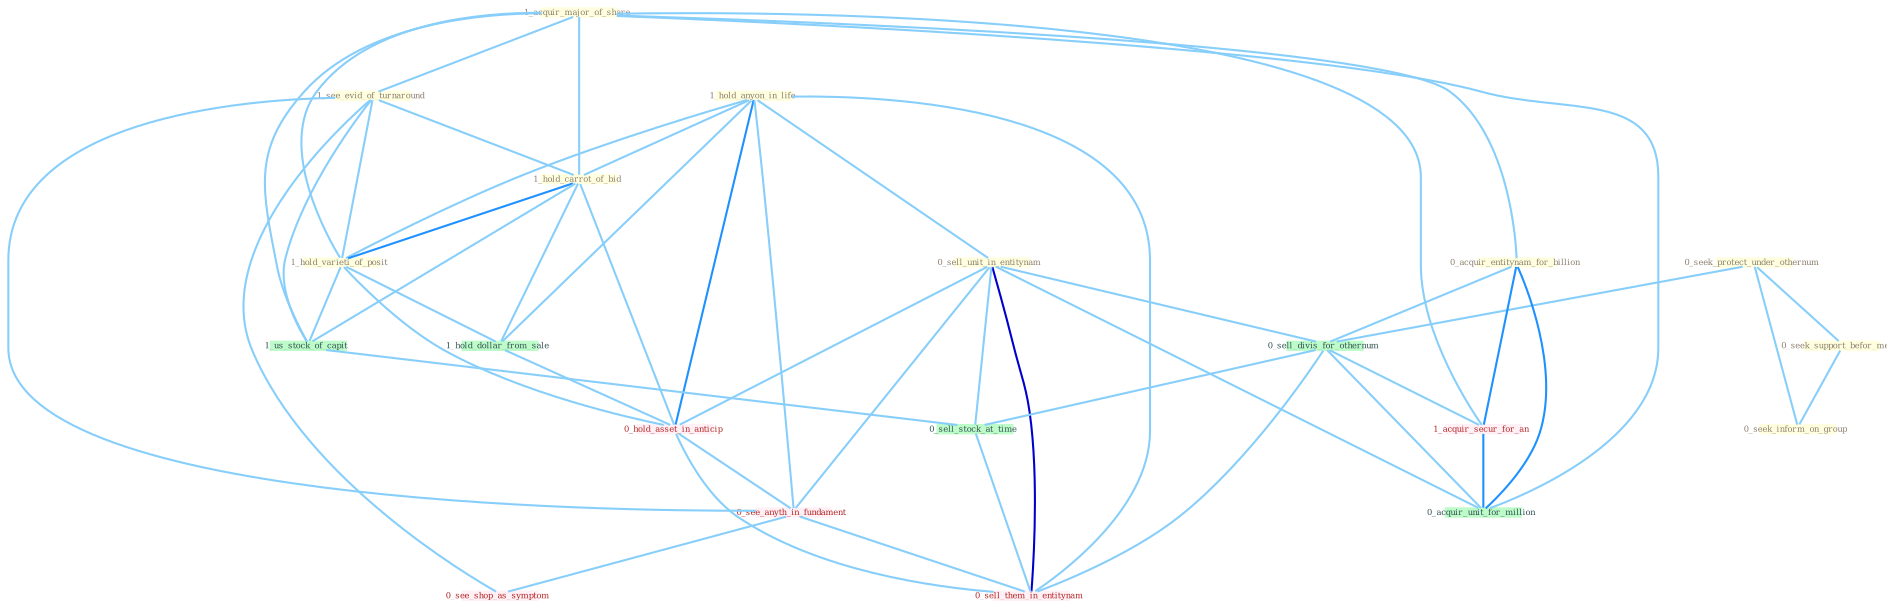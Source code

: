 Graph G{ 
    node
    [shape=polygon,style=filled,width=.5,height=.06,color="#BDFCC9",fixedsize=true,fontsize=4,
    fontcolor="#2f4f4f"];
    {node
    [color="#ffffe0", fontcolor="#8b7d6b"] "1_acquir_major_of_share " "0_seek_protect_under_othernum " "0_seek_support_befor_meet " "1_see_evid_of_turnaround " "1_hold_anyon_in_life " "0_sell_unit_in_entitynam " "1_hold_carrot_of_bid " "0_seek_inform_on_group " "0_acquir_entitynam_for_billion " "1_hold_varieti_of_posit "}
{node [color="#fff0f5", fontcolor="#b22222"] "1_acquir_secur_for_an " "0_hold_asset_in_anticip " "0_see_anyth_in_fundament " "0_see_shop_as_symptom " "0_sell_them_in_entitynam "}
edge [color="#B0E2FF"];

	"1_acquir_major_of_share " -- "1_see_evid_of_turnaround " [w="1", color="#87cefa" ];
	"1_acquir_major_of_share " -- "1_hold_carrot_of_bid " [w="1", color="#87cefa" ];
	"1_acquir_major_of_share " -- "0_acquir_entitynam_for_billion " [w="1", color="#87cefa" ];
	"1_acquir_major_of_share " -- "1_hold_varieti_of_posit " [w="1", color="#87cefa" ];
	"1_acquir_major_of_share " -- "1_acquir_secur_for_an " [w="1", color="#87cefa" ];
	"1_acquir_major_of_share " -- "1_us_stock_of_capit " [w="1", color="#87cefa" ];
	"1_acquir_major_of_share " -- "0_acquir_unit_for_million " [w="1", color="#87cefa" ];
	"0_seek_protect_under_othernum " -- "0_seek_support_befor_meet " [w="1", color="#87cefa" ];
	"0_seek_protect_under_othernum " -- "0_seek_inform_on_group " [w="1", color="#87cefa" ];
	"0_seek_protect_under_othernum " -- "0_sell_divis_for_othernum " [w="1", color="#87cefa" ];
	"0_seek_support_befor_meet " -- "0_seek_inform_on_group " [w="1", color="#87cefa" ];
	"1_see_evid_of_turnaround " -- "1_hold_carrot_of_bid " [w="1", color="#87cefa" ];
	"1_see_evid_of_turnaround " -- "1_hold_varieti_of_posit " [w="1", color="#87cefa" ];
	"1_see_evid_of_turnaround " -- "1_us_stock_of_capit " [w="1", color="#87cefa" ];
	"1_see_evid_of_turnaround " -- "0_see_anyth_in_fundament " [w="1", color="#87cefa" ];
	"1_see_evid_of_turnaround " -- "0_see_shop_as_symptom " [w="1", color="#87cefa" ];
	"1_hold_anyon_in_life " -- "0_sell_unit_in_entitynam " [w="1", color="#87cefa" ];
	"1_hold_anyon_in_life " -- "1_hold_carrot_of_bid " [w="1", color="#87cefa" ];
	"1_hold_anyon_in_life " -- "1_hold_varieti_of_posit " [w="1", color="#87cefa" ];
	"1_hold_anyon_in_life " -- "1_hold_dollar_from_sale " [w="1", color="#87cefa" ];
	"1_hold_anyon_in_life " -- "0_hold_asset_in_anticip " [w="2", color="#1e90ff" , len=0.8];
	"1_hold_anyon_in_life " -- "0_see_anyth_in_fundament " [w="1", color="#87cefa" ];
	"1_hold_anyon_in_life " -- "0_sell_them_in_entitynam " [w="1", color="#87cefa" ];
	"0_sell_unit_in_entitynam " -- "0_sell_divis_for_othernum " [w="1", color="#87cefa" ];
	"0_sell_unit_in_entitynam " -- "0_hold_asset_in_anticip " [w="1", color="#87cefa" ];
	"0_sell_unit_in_entitynam " -- "0_sell_stock_at_time " [w="1", color="#87cefa" ];
	"0_sell_unit_in_entitynam " -- "0_see_anyth_in_fundament " [w="1", color="#87cefa" ];
	"0_sell_unit_in_entitynam " -- "0_acquir_unit_for_million " [w="1", color="#87cefa" ];
	"0_sell_unit_in_entitynam " -- "0_sell_them_in_entitynam " [w="3", color="#0000cd" , len=0.6];
	"1_hold_carrot_of_bid " -- "1_hold_varieti_of_posit " [w="2", color="#1e90ff" , len=0.8];
	"1_hold_carrot_of_bid " -- "1_us_stock_of_capit " [w="1", color="#87cefa" ];
	"1_hold_carrot_of_bid " -- "1_hold_dollar_from_sale " [w="1", color="#87cefa" ];
	"1_hold_carrot_of_bid " -- "0_hold_asset_in_anticip " [w="1", color="#87cefa" ];
	"0_acquir_entitynam_for_billion " -- "0_sell_divis_for_othernum " [w="1", color="#87cefa" ];
	"0_acquir_entitynam_for_billion " -- "1_acquir_secur_for_an " [w="2", color="#1e90ff" , len=0.8];
	"0_acquir_entitynam_for_billion " -- "0_acquir_unit_for_million " [w="2", color="#1e90ff" , len=0.8];
	"1_hold_varieti_of_posit " -- "1_us_stock_of_capit " [w="1", color="#87cefa" ];
	"1_hold_varieti_of_posit " -- "1_hold_dollar_from_sale " [w="1", color="#87cefa" ];
	"1_hold_varieti_of_posit " -- "0_hold_asset_in_anticip " [w="1", color="#87cefa" ];
	"0_sell_divis_for_othernum " -- "1_acquir_secur_for_an " [w="1", color="#87cefa" ];
	"0_sell_divis_for_othernum " -- "0_sell_stock_at_time " [w="1", color="#87cefa" ];
	"0_sell_divis_for_othernum " -- "0_acquir_unit_for_million " [w="1", color="#87cefa" ];
	"0_sell_divis_for_othernum " -- "0_sell_them_in_entitynam " [w="1", color="#87cefa" ];
	"1_acquir_secur_for_an " -- "0_acquir_unit_for_million " [w="2", color="#1e90ff" , len=0.8];
	"1_us_stock_of_capit " -- "0_sell_stock_at_time " [w="1", color="#87cefa" ];
	"1_hold_dollar_from_sale " -- "0_hold_asset_in_anticip " [w="1", color="#87cefa" ];
	"0_hold_asset_in_anticip " -- "0_see_anyth_in_fundament " [w="1", color="#87cefa" ];
	"0_hold_asset_in_anticip " -- "0_sell_them_in_entitynam " [w="1", color="#87cefa" ];
	"0_sell_stock_at_time " -- "0_sell_them_in_entitynam " [w="1", color="#87cefa" ];
	"0_see_anyth_in_fundament " -- "0_see_shop_as_symptom " [w="1", color="#87cefa" ];
	"0_see_anyth_in_fundament " -- "0_sell_them_in_entitynam " [w="1", color="#87cefa" ];
}